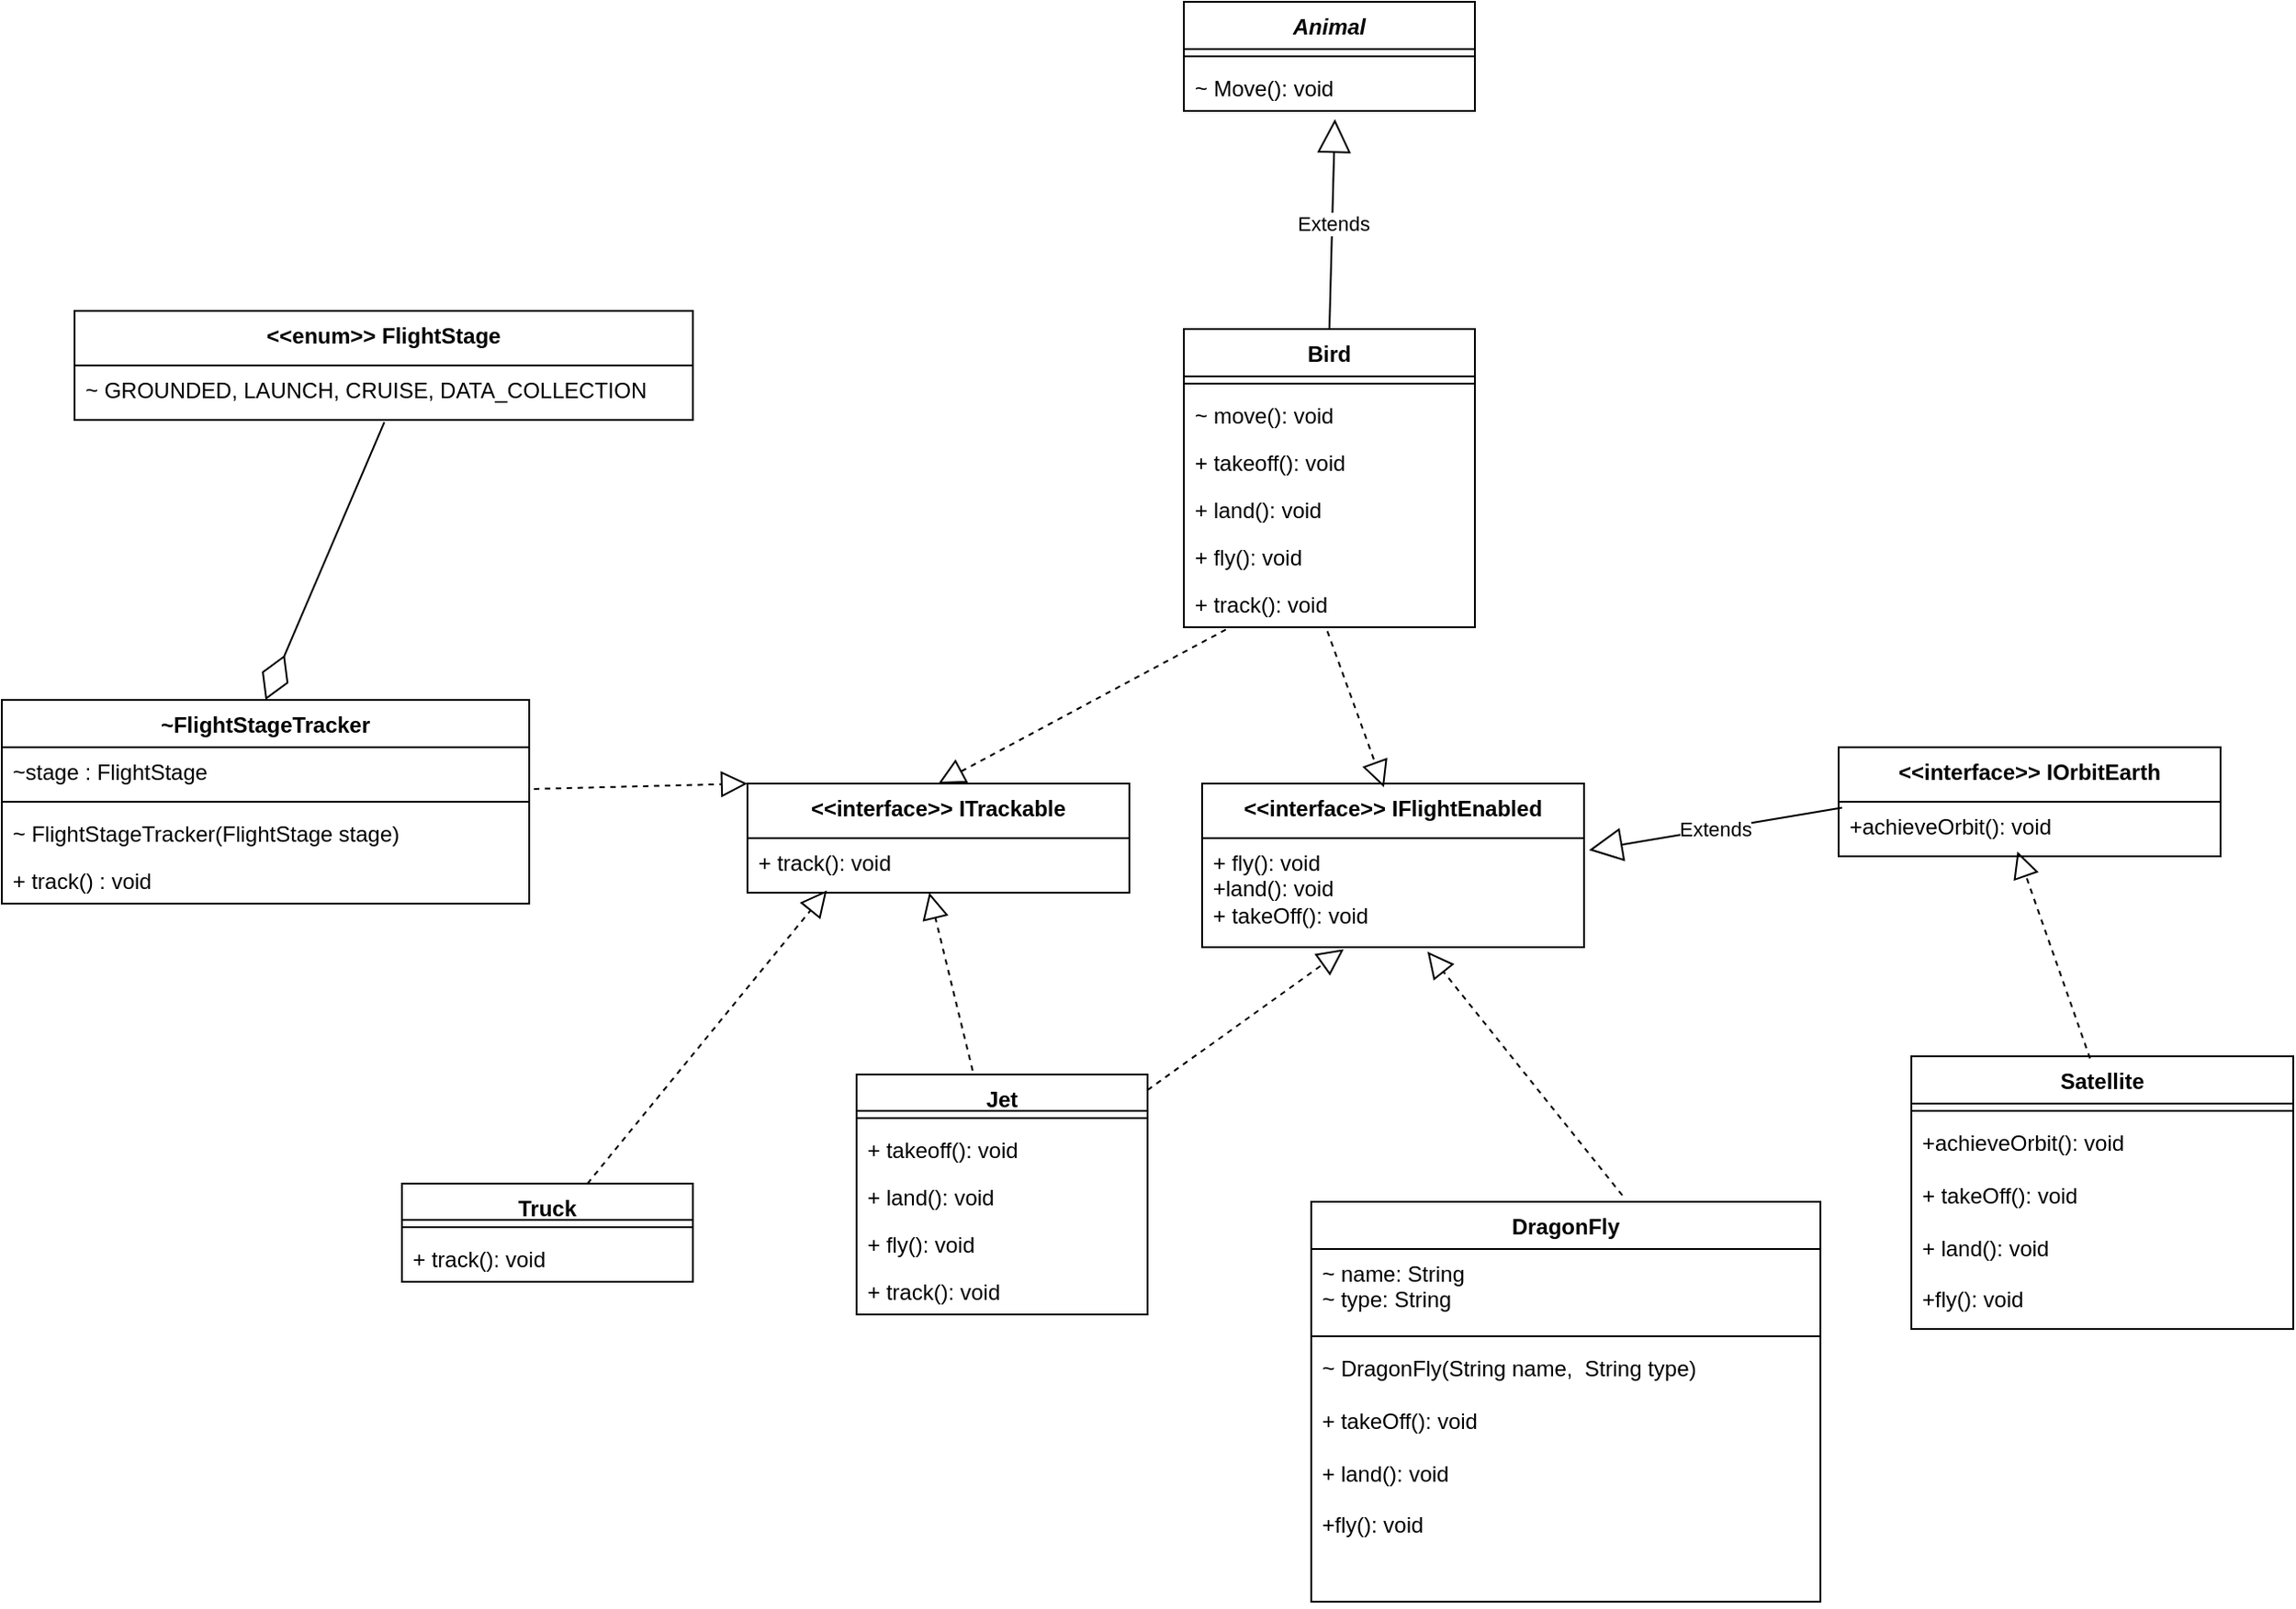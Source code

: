 <mxfile version="28.1.2">
  <diagram name="Page-1" id="xnyz522swE5CdhJoXdKe">
    <mxGraphModel dx="1430" dy="1040" grid="1" gridSize="10" guides="1" tooltips="1" connect="1" arrows="1" fold="1" page="1" pageScale="1" pageWidth="850" pageHeight="1100" math="0" shadow="0">
      <root>
        <mxCell id="0" />
        <mxCell id="1" parent="0" />
        <mxCell id="EKk3G3_mN2QNT9s7CSLi-9" value="&lt;i&gt;Animal&lt;/i&gt;" style="swimlane;fontStyle=1;align=center;verticalAlign=top;childLayout=stackLayout;horizontal=1;startSize=26;horizontalStack=0;resizeParent=1;resizeParentMax=0;resizeLast=0;collapsible=1;marginBottom=0;whiteSpace=wrap;html=1;" vertex="1" parent="1">
          <mxGeometry x="170" y="130" width="160" height="60" as="geometry" />
        </mxCell>
        <mxCell id="EKk3G3_mN2QNT9s7CSLi-11" value="" style="line;strokeWidth=1;fillColor=none;align=left;verticalAlign=middle;spacingTop=-1;spacingLeft=3;spacingRight=3;rotatable=0;labelPosition=right;points=[];portConstraint=eastwest;strokeColor=inherit;" vertex="1" parent="EKk3G3_mN2QNT9s7CSLi-9">
          <mxGeometry y="26" width="160" height="8" as="geometry" />
        </mxCell>
        <mxCell id="EKk3G3_mN2QNT9s7CSLi-12" value="~ Move(): void" style="text;strokeColor=none;fillColor=none;align=left;verticalAlign=top;spacingLeft=4;spacingRight=4;overflow=hidden;rotatable=0;points=[[0,0.5],[1,0.5]];portConstraint=eastwest;whiteSpace=wrap;html=1;" vertex="1" parent="EKk3G3_mN2QNT9s7CSLi-9">
          <mxGeometry y="34" width="160" height="26" as="geometry" />
        </mxCell>
        <mxCell id="EKk3G3_mN2QNT9s7CSLi-16" value="Bird" style="swimlane;fontStyle=1;align=center;verticalAlign=top;childLayout=stackLayout;horizontal=1;startSize=26;horizontalStack=0;resizeParent=1;resizeParentMax=0;resizeLast=0;collapsible=1;marginBottom=0;whiteSpace=wrap;html=1;" vertex="1" parent="1">
          <mxGeometry x="170" y="310" width="160" height="164" as="geometry" />
        </mxCell>
        <mxCell id="EKk3G3_mN2QNT9s7CSLi-18" value="" style="line;strokeWidth=1;fillColor=none;align=left;verticalAlign=middle;spacingTop=-1;spacingLeft=3;spacingRight=3;rotatable=0;labelPosition=right;points=[];portConstraint=eastwest;strokeColor=inherit;" vertex="1" parent="EKk3G3_mN2QNT9s7CSLi-16">
          <mxGeometry y="26" width="160" height="8" as="geometry" />
        </mxCell>
        <mxCell id="EKk3G3_mN2QNT9s7CSLi-19" value="~ move(): void&lt;span style=&quot;white-space: pre;&quot;&gt;&#x9;&lt;/span&gt;" style="text;strokeColor=none;fillColor=none;align=left;verticalAlign=top;spacingLeft=4;spacingRight=4;overflow=hidden;rotatable=0;points=[[0,0.5],[1,0.5]];portConstraint=eastwest;whiteSpace=wrap;html=1;" vertex="1" parent="EKk3G3_mN2QNT9s7CSLi-16">
          <mxGeometry y="34" width="160" height="26" as="geometry" />
        </mxCell>
        <mxCell id="EKk3G3_mN2QNT9s7CSLi-21" value="+ takeoff(): void" style="text;strokeColor=none;fillColor=none;align=left;verticalAlign=top;spacingLeft=4;spacingRight=4;overflow=hidden;rotatable=0;points=[[0,0.5],[1,0.5]];portConstraint=eastwest;whiteSpace=wrap;html=1;" vertex="1" parent="EKk3G3_mN2QNT9s7CSLi-16">
          <mxGeometry y="60" width="160" height="26" as="geometry" />
        </mxCell>
        <mxCell id="EKk3G3_mN2QNT9s7CSLi-20" value="+ land(): void" style="text;strokeColor=none;fillColor=none;align=left;verticalAlign=top;spacingLeft=4;spacingRight=4;overflow=hidden;rotatable=0;points=[[0,0.5],[1,0.5]];portConstraint=eastwest;whiteSpace=wrap;html=1;" vertex="1" parent="EKk3G3_mN2QNT9s7CSLi-16">
          <mxGeometry y="86" width="160" height="26" as="geometry" />
        </mxCell>
        <mxCell id="EKk3G3_mN2QNT9s7CSLi-22" value="+ fly(): void" style="text;strokeColor=none;fillColor=none;align=left;verticalAlign=top;spacingLeft=4;spacingRight=4;overflow=hidden;rotatable=0;points=[[0,0.5],[1,0.5]];portConstraint=eastwest;whiteSpace=wrap;html=1;" vertex="1" parent="EKk3G3_mN2QNT9s7CSLi-16">
          <mxGeometry y="112" width="160" height="26" as="geometry" />
        </mxCell>
        <mxCell id="EKk3G3_mN2QNT9s7CSLi-23" value="+ track(): void" style="text;strokeColor=none;fillColor=none;align=left;verticalAlign=top;spacingLeft=4;spacingRight=4;overflow=hidden;rotatable=0;points=[[0,0.5],[1,0.5]];portConstraint=eastwest;whiteSpace=wrap;html=1;" vertex="1" parent="EKk3G3_mN2QNT9s7CSLi-16">
          <mxGeometry y="138" width="160" height="26" as="geometry" />
        </mxCell>
        <mxCell id="EKk3G3_mN2QNT9s7CSLi-24" value="Extends" style="endArrow=block;endSize=16;endFill=0;html=1;rounded=0;entryX=0.519;entryY=1.173;entryDx=0;entryDy=0;entryPerimeter=0;exitX=0.5;exitY=0;exitDx=0;exitDy=0;" edge="1" parent="1" source="EKk3G3_mN2QNT9s7CSLi-16" target="EKk3G3_mN2QNT9s7CSLi-12">
          <mxGeometry width="160" relative="1" as="geometry">
            <mxPoint x="230" y="280" as="sourcePoint" />
            <mxPoint x="390" y="280" as="targetPoint" />
          </mxGeometry>
        </mxCell>
        <mxCell id="EKk3G3_mN2QNT9s7CSLi-26" value="&amp;lt;&amp;lt;interface&amp;gt;&amp;gt; IFlightEnabled" style="swimlane;fontStyle=1;align=center;verticalAlign=top;childLayout=stackLayout;horizontal=1;startSize=30;horizontalStack=0;resizeParent=1;resizeParentMax=0;resizeLast=0;collapsible=1;marginBottom=0;whiteSpace=wrap;html=1;" vertex="1" parent="1">
          <mxGeometry x="180" y="560" width="210" height="90" as="geometry" />
        </mxCell>
        <mxCell id="EKk3G3_mN2QNT9s7CSLi-29" value="&lt;div&gt;+ fly(): void&lt;/div&gt;&lt;div&gt;+land(): void&lt;/div&gt;+ takeOff(): void&lt;div&gt;&lt;br&gt;&lt;/div&gt;&lt;div&gt;&lt;br&gt;&lt;/div&gt;" style="text;strokeColor=none;fillColor=none;align=left;verticalAlign=top;spacingLeft=4;spacingRight=4;overflow=hidden;rotatable=0;points=[[0,0.5],[1,0.5]];portConstraint=eastwest;whiteSpace=wrap;html=1;" vertex="1" parent="EKk3G3_mN2QNT9s7CSLi-26">
          <mxGeometry y="30" width="210" height="60" as="geometry" />
        </mxCell>
        <mxCell id="EKk3G3_mN2QNT9s7CSLi-30" value="" style="endArrow=block;dashed=1;endFill=0;endSize=12;html=1;rounded=0;exitX=0.493;exitY=1.083;exitDx=0;exitDy=0;exitPerimeter=0;" edge="1" parent="1" source="EKk3G3_mN2QNT9s7CSLi-23">
          <mxGeometry width="160" relative="1" as="geometry">
            <mxPoint x="220" y="510" as="sourcePoint" />
            <mxPoint x="280" y="562" as="targetPoint" />
          </mxGeometry>
        </mxCell>
        <mxCell id="EKk3G3_mN2QNT9s7CSLi-31" value="&amp;lt;&amp;lt;interface&amp;gt;&amp;gt; ITrackable" style="swimlane;fontStyle=1;align=center;verticalAlign=top;childLayout=stackLayout;horizontal=1;startSize=30;horizontalStack=0;resizeParent=1;resizeParentMax=0;resizeLast=0;collapsible=1;marginBottom=0;whiteSpace=wrap;html=1;" vertex="1" parent="1">
          <mxGeometry x="-70" y="560" width="210" height="60" as="geometry" />
        </mxCell>
        <mxCell id="EKk3G3_mN2QNT9s7CSLi-32" value="&lt;div&gt;+ track(): void&lt;/div&gt;&lt;div&gt;&lt;br&gt;&lt;/div&gt;&lt;div&gt;&lt;br&gt;&lt;/div&gt;&lt;div&gt;&lt;br&gt;&lt;/div&gt;" style="text;strokeColor=none;fillColor=none;align=left;verticalAlign=top;spacingLeft=4;spacingRight=4;overflow=hidden;rotatable=0;points=[[0,0.5],[1,0.5]];portConstraint=eastwest;whiteSpace=wrap;html=1;" vertex="1" parent="EKk3G3_mN2QNT9s7CSLi-31">
          <mxGeometry y="30" width="210" height="30" as="geometry" />
        </mxCell>
        <mxCell id="EKk3G3_mN2QNT9s7CSLi-33" value="" style="endArrow=block;dashed=1;endFill=0;endSize=12;html=1;rounded=0;exitX=0.144;exitY=1.051;exitDx=0;exitDy=0;exitPerimeter=0;entryX=0.5;entryY=0;entryDx=0;entryDy=0;" edge="1" parent="1" source="EKk3G3_mN2QNT9s7CSLi-23" target="EKk3G3_mN2QNT9s7CSLi-31">
          <mxGeometry width="160" relative="1" as="geometry">
            <mxPoint x="280" y="550" as="sourcePoint" />
            <mxPoint x="311" y="636" as="targetPoint" />
          </mxGeometry>
        </mxCell>
        <mxCell id="EKk3G3_mN2QNT9s7CSLi-35" value="Jet&lt;div&gt;&lt;br&gt;&lt;/div&gt;" style="swimlane;fontStyle=1;align=center;verticalAlign=top;childLayout=stackLayout;horizontal=1;startSize=20;horizontalStack=0;resizeParent=1;resizeParentMax=0;resizeLast=0;collapsible=1;marginBottom=0;whiteSpace=wrap;html=1;" vertex="1" parent="1">
          <mxGeometry x="-10" y="720" width="160" height="132" as="geometry" />
        </mxCell>
        <mxCell id="EKk3G3_mN2QNT9s7CSLi-36" value="" style="line;strokeWidth=1;fillColor=none;align=left;verticalAlign=middle;spacingTop=-1;spacingLeft=3;spacingRight=3;rotatable=0;labelPosition=right;points=[];portConstraint=eastwest;strokeColor=inherit;" vertex="1" parent="EKk3G3_mN2QNT9s7CSLi-35">
          <mxGeometry y="20" width="160" height="8" as="geometry" />
        </mxCell>
        <mxCell id="EKk3G3_mN2QNT9s7CSLi-38" value="+ takeoff(): void" style="text;strokeColor=none;fillColor=none;align=left;verticalAlign=top;spacingLeft=4;spacingRight=4;overflow=hidden;rotatable=0;points=[[0,0.5],[1,0.5]];portConstraint=eastwest;whiteSpace=wrap;html=1;" vertex="1" parent="EKk3G3_mN2QNT9s7CSLi-35">
          <mxGeometry y="28" width="160" height="26" as="geometry" />
        </mxCell>
        <mxCell id="EKk3G3_mN2QNT9s7CSLi-39" value="+ land(): void" style="text;strokeColor=none;fillColor=none;align=left;verticalAlign=top;spacingLeft=4;spacingRight=4;overflow=hidden;rotatable=0;points=[[0,0.5],[1,0.5]];portConstraint=eastwest;whiteSpace=wrap;html=1;" vertex="1" parent="EKk3G3_mN2QNT9s7CSLi-35">
          <mxGeometry y="54" width="160" height="26" as="geometry" />
        </mxCell>
        <mxCell id="EKk3G3_mN2QNT9s7CSLi-40" value="+ fly(): void" style="text;strokeColor=none;fillColor=none;align=left;verticalAlign=top;spacingLeft=4;spacingRight=4;overflow=hidden;rotatable=0;points=[[0,0.5],[1,0.5]];portConstraint=eastwest;whiteSpace=wrap;html=1;" vertex="1" parent="EKk3G3_mN2QNT9s7CSLi-35">
          <mxGeometry y="80" width="160" height="26" as="geometry" />
        </mxCell>
        <mxCell id="EKk3G3_mN2QNT9s7CSLi-41" value="+ track(): void" style="text;strokeColor=none;fillColor=none;align=left;verticalAlign=top;spacingLeft=4;spacingRight=4;overflow=hidden;rotatable=0;points=[[0,0.5],[1,0.5]];portConstraint=eastwest;whiteSpace=wrap;html=1;" vertex="1" parent="EKk3G3_mN2QNT9s7CSLi-35">
          <mxGeometry y="106" width="160" height="26" as="geometry" />
        </mxCell>
        <mxCell id="EKk3G3_mN2QNT9s7CSLi-42" value="" style="endArrow=block;dashed=1;endFill=0;endSize=12;html=1;rounded=0;exitX=0.399;exitY=-0.016;exitDx=0;exitDy=0;exitPerimeter=0;entryX=0.476;entryY=1;entryDx=0;entryDy=0;entryPerimeter=0;" edge="1" parent="1" source="EKk3G3_mN2QNT9s7CSLi-35" target="EKk3G3_mN2QNT9s7CSLi-32">
          <mxGeometry width="160" relative="1" as="geometry">
            <mxPoint x="248" y="680" as="sourcePoint" />
            <mxPoint x="90" y="765" as="targetPoint" />
          </mxGeometry>
        </mxCell>
        <mxCell id="EKk3G3_mN2QNT9s7CSLi-43" value="" style="endArrow=block;dashed=1;endFill=0;endSize=12;html=1;rounded=0;entryX=0.371;entryY=1.019;entryDx=0;entryDy=0;entryPerimeter=0;" edge="1" parent="1" source="EKk3G3_mN2QNT9s7CSLi-35" target="EKk3G3_mN2QNT9s7CSLi-29">
          <mxGeometry width="160" relative="1" as="geometry">
            <mxPoint x="164" y="808" as="sourcePoint" />
            <mxPoint x="130" y="710" as="targetPoint" />
          </mxGeometry>
        </mxCell>
        <mxCell id="EKk3G3_mN2QNT9s7CSLi-51" value="DragonFly" style="swimlane;fontStyle=1;align=center;verticalAlign=top;childLayout=stackLayout;horizontal=1;startSize=26;horizontalStack=0;resizeParent=1;resizeParentMax=0;resizeLast=0;collapsible=1;marginBottom=0;whiteSpace=wrap;html=1;" vertex="1" parent="1">
          <mxGeometry x="240" y="790" width="280" height="220" as="geometry" />
        </mxCell>
        <mxCell id="EKk3G3_mN2QNT9s7CSLi-52" value="~ name: String&lt;div&gt;~ type: String&lt;/div&gt;" style="text;strokeColor=none;fillColor=none;align=left;verticalAlign=top;spacingLeft=4;spacingRight=4;overflow=hidden;rotatable=0;points=[[0,0.5],[1,0.5]];portConstraint=eastwest;whiteSpace=wrap;html=1;" vertex="1" parent="EKk3G3_mN2QNT9s7CSLi-51">
          <mxGeometry y="26" width="280" height="44" as="geometry" />
        </mxCell>
        <mxCell id="EKk3G3_mN2QNT9s7CSLi-53" value="" style="line;strokeWidth=1;fillColor=none;align=left;verticalAlign=middle;spacingTop=-1;spacingLeft=3;spacingRight=3;rotatable=0;labelPosition=right;points=[];portConstraint=eastwest;strokeColor=inherit;" vertex="1" parent="EKk3G3_mN2QNT9s7CSLi-51">
          <mxGeometry y="70" width="280" height="8" as="geometry" />
        </mxCell>
        <mxCell id="EKk3G3_mN2QNT9s7CSLi-54" value="~ DragonFly(String name,&amp;nbsp; String type)&lt;div&gt;&lt;br&gt;&lt;/div&gt;&lt;div&gt;+ takeOff(): void&lt;/div&gt;&lt;div&gt;&lt;br&gt;&lt;/div&gt;&lt;div&gt;+ land(): void&lt;/div&gt;&lt;div&gt;&lt;br&gt;&lt;/div&gt;&lt;div&gt;+fly(): void&lt;/div&gt;" style="text;strokeColor=none;fillColor=none;align=left;verticalAlign=top;spacingLeft=4;spacingRight=4;overflow=hidden;rotatable=0;points=[[0,0.5],[1,0.5]];portConstraint=eastwest;whiteSpace=wrap;html=1;" vertex="1" parent="EKk3G3_mN2QNT9s7CSLi-51">
          <mxGeometry y="78" width="280" height="142" as="geometry" />
        </mxCell>
        <mxCell id="EKk3G3_mN2QNT9s7CSLi-55" value="" style="endArrow=block;dashed=1;endFill=0;endSize=12;html=1;rounded=0;entryX=0.59;entryY=1.04;entryDx=0;entryDy=0;entryPerimeter=0;exitX=0.611;exitY=-0.016;exitDx=0;exitDy=0;exitPerimeter=0;" edge="1" parent="1" source="EKk3G3_mN2QNT9s7CSLi-51" target="EKk3G3_mN2QNT9s7CSLi-29">
          <mxGeometry width="160" relative="1" as="geometry">
            <mxPoint x="270" y="778" as="sourcePoint" />
            <mxPoint x="378" y="700" as="targetPoint" />
          </mxGeometry>
        </mxCell>
        <mxCell id="EKk3G3_mN2QNT9s7CSLi-56" value="&amp;lt;&amp;lt;interface&amp;gt;&amp;gt; IOrbitEarth" style="swimlane;fontStyle=1;align=center;verticalAlign=top;childLayout=stackLayout;horizontal=1;startSize=30;horizontalStack=0;resizeParent=1;resizeParentMax=0;resizeLast=0;collapsible=1;marginBottom=0;whiteSpace=wrap;html=1;" vertex="1" parent="1">
          <mxGeometry x="530" y="540" width="210" height="60" as="geometry" />
        </mxCell>
        <mxCell id="EKk3G3_mN2QNT9s7CSLi-57" value="+achieveOrbit(): void" style="text;strokeColor=none;fillColor=none;align=left;verticalAlign=top;spacingLeft=4;spacingRight=4;overflow=hidden;rotatable=0;points=[[0,0.5],[1,0.5]];portConstraint=eastwest;whiteSpace=wrap;html=1;" vertex="1" parent="EKk3G3_mN2QNT9s7CSLi-56">
          <mxGeometry y="30" width="210" height="30" as="geometry" />
        </mxCell>
        <mxCell id="EKk3G3_mN2QNT9s7CSLi-58" value="Extends" style="endArrow=block;endSize=16;endFill=0;html=1;rounded=0;entryX=1.013;entryY=0.11;entryDx=0;entryDy=0;entryPerimeter=0;exitX=0.009;exitY=0.109;exitDx=0;exitDy=0;exitPerimeter=0;" edge="1" parent="1" source="EKk3G3_mN2QNT9s7CSLi-57" target="EKk3G3_mN2QNT9s7CSLi-29">
          <mxGeometry width="160" relative="1" as="geometry">
            <mxPoint x="440" y="566" as="sourcePoint" />
            <mxPoint x="443" y="450" as="targetPoint" />
          </mxGeometry>
        </mxCell>
        <mxCell id="EKk3G3_mN2QNT9s7CSLi-59" value="Satellite" style="swimlane;fontStyle=1;align=center;verticalAlign=top;childLayout=stackLayout;horizontal=1;startSize=26;horizontalStack=0;resizeParent=1;resizeParentMax=0;resizeLast=0;collapsible=1;marginBottom=0;whiteSpace=wrap;html=1;" vertex="1" parent="1">
          <mxGeometry x="570" y="710" width="210" height="150" as="geometry" />
        </mxCell>
        <mxCell id="EKk3G3_mN2QNT9s7CSLi-61" value="" style="line;strokeWidth=1;fillColor=none;align=left;verticalAlign=middle;spacingTop=-1;spacingLeft=3;spacingRight=3;rotatable=0;labelPosition=right;points=[];portConstraint=eastwest;strokeColor=inherit;" vertex="1" parent="EKk3G3_mN2QNT9s7CSLi-59">
          <mxGeometry y="26" width="210" height="8" as="geometry" />
        </mxCell>
        <mxCell id="EKk3G3_mN2QNT9s7CSLi-62" value="+achieveOrbit(): void&lt;br&gt;&lt;div&gt;&lt;br&gt;&lt;/div&gt;&lt;div&gt;+ takeOff(): void&lt;/div&gt;&lt;div&gt;&lt;br&gt;&lt;/div&gt;&lt;div&gt;+ land(): void&lt;/div&gt;&lt;div&gt;&lt;br&gt;&lt;/div&gt;&lt;div&gt;+fly(): void&lt;/div&gt;" style="text;strokeColor=none;fillColor=none;align=left;verticalAlign=top;spacingLeft=4;spacingRight=4;overflow=hidden;rotatable=0;points=[[0,0.5],[1,0.5]];portConstraint=eastwest;whiteSpace=wrap;html=1;" vertex="1" parent="EKk3G3_mN2QNT9s7CSLi-59">
          <mxGeometry y="34" width="210" height="116" as="geometry" />
        </mxCell>
        <mxCell id="EKk3G3_mN2QNT9s7CSLi-63" value="" style="endArrow=block;dashed=1;endFill=0;endSize=12;html=1;rounded=0;entryX=0.468;entryY=0.911;entryDx=0;entryDy=0;entryPerimeter=0;exitX=0.468;exitY=0.008;exitDx=0;exitDy=0;exitPerimeter=0;" edge="1" parent="1" source="EKk3G3_mN2QNT9s7CSLi-59" target="EKk3G3_mN2QNT9s7CSLi-57">
          <mxGeometry width="160" relative="1" as="geometry">
            <mxPoint x="644" y="754" as="sourcePoint" />
            <mxPoint x="540" y="650" as="targetPoint" />
          </mxGeometry>
        </mxCell>
        <mxCell id="EKk3G3_mN2QNT9s7CSLi-64" value="&amp;lt;&amp;lt;enum&amp;gt;&amp;gt; FlightStage" style="swimlane;fontStyle=1;align=center;verticalAlign=top;childLayout=stackLayout;horizontal=1;startSize=30;horizontalStack=0;resizeParent=1;resizeParentMax=0;resizeLast=0;collapsible=1;marginBottom=0;whiteSpace=wrap;html=1;" vertex="1" parent="1">
          <mxGeometry x="-440" y="300" width="340" height="60" as="geometry" />
        </mxCell>
        <mxCell id="EKk3G3_mN2QNT9s7CSLi-65" value="~ GROUNDED, LAUNCH, CRUISE, DATA_COLLECTION" style="text;strokeColor=none;fillColor=none;align=left;verticalAlign=top;spacingLeft=4;spacingRight=4;overflow=hidden;rotatable=0;points=[[0,0.5],[1,0.5]];portConstraint=eastwest;whiteSpace=wrap;html=1;" vertex="1" parent="EKk3G3_mN2QNT9s7CSLi-64">
          <mxGeometry y="30" width="340" height="30" as="geometry" />
        </mxCell>
        <mxCell id="EKk3G3_mN2QNT9s7CSLi-66" value="&lt;div&gt;Truck&lt;/div&gt;" style="swimlane;fontStyle=1;align=center;verticalAlign=top;childLayout=stackLayout;horizontal=1;startSize=20;horizontalStack=0;resizeParent=1;resizeParentMax=0;resizeLast=0;collapsible=1;marginBottom=0;whiteSpace=wrap;html=1;" vertex="1" parent="1">
          <mxGeometry x="-260" y="780" width="160" height="54" as="geometry" />
        </mxCell>
        <mxCell id="EKk3G3_mN2QNT9s7CSLi-67" value="" style="line;strokeWidth=1;fillColor=none;align=left;verticalAlign=middle;spacingTop=-1;spacingLeft=3;spacingRight=3;rotatable=0;labelPosition=right;points=[];portConstraint=eastwest;strokeColor=inherit;" vertex="1" parent="EKk3G3_mN2QNT9s7CSLi-66">
          <mxGeometry y="20" width="160" height="8" as="geometry" />
        </mxCell>
        <mxCell id="EKk3G3_mN2QNT9s7CSLi-71" value="+ track(): void" style="text;strokeColor=none;fillColor=none;align=left;verticalAlign=top;spacingLeft=4;spacingRight=4;overflow=hidden;rotatable=0;points=[[0,0.5],[1,0.5]];portConstraint=eastwest;whiteSpace=wrap;html=1;" vertex="1" parent="EKk3G3_mN2QNT9s7CSLi-66">
          <mxGeometry y="28" width="160" height="26" as="geometry" />
        </mxCell>
        <mxCell id="EKk3G3_mN2QNT9s7CSLi-72" value="" style="endArrow=block;dashed=1;endFill=0;endSize=12;html=1;rounded=0;entryX=0.208;entryY=0.958;entryDx=0;entryDy=0;entryPerimeter=0;" edge="1" parent="1" source="EKk3G3_mN2QNT9s7CSLi-66" target="EKk3G3_mN2QNT9s7CSLi-32">
          <mxGeometry width="160" relative="1" as="geometry">
            <mxPoint x="-126" y="808" as="sourcePoint" />
            <mxPoint x="-150" y="710" as="targetPoint" />
          </mxGeometry>
        </mxCell>
        <mxCell id="EKk3G3_mN2QNT9s7CSLi-73" value="~FlightStageTracker" style="swimlane;fontStyle=1;align=center;verticalAlign=top;childLayout=stackLayout;horizontal=1;startSize=26;horizontalStack=0;resizeParent=1;resizeParentMax=0;resizeLast=0;collapsible=1;marginBottom=0;whiteSpace=wrap;html=1;" vertex="1" parent="1">
          <mxGeometry x="-480" y="514" width="290" height="112" as="geometry" />
        </mxCell>
        <mxCell id="EKk3G3_mN2QNT9s7CSLi-74" value="~stage : FlightStage" style="text;strokeColor=none;fillColor=none;align=left;verticalAlign=top;spacingLeft=4;spacingRight=4;overflow=hidden;rotatable=0;points=[[0,0.5],[1,0.5]];portConstraint=eastwest;whiteSpace=wrap;html=1;" vertex="1" parent="EKk3G3_mN2QNT9s7CSLi-73">
          <mxGeometry y="26" width="290" height="26" as="geometry" />
        </mxCell>
        <mxCell id="EKk3G3_mN2QNT9s7CSLi-75" value="" style="line;strokeWidth=1;fillColor=none;align=left;verticalAlign=middle;spacingTop=-1;spacingLeft=3;spacingRight=3;rotatable=0;labelPosition=right;points=[];portConstraint=eastwest;strokeColor=inherit;" vertex="1" parent="EKk3G3_mN2QNT9s7CSLi-73">
          <mxGeometry y="52" width="290" height="8" as="geometry" />
        </mxCell>
        <mxCell id="EKk3G3_mN2QNT9s7CSLi-76" value="~ FlightStageTracker(FlightStage stage)" style="text;strokeColor=none;fillColor=none;align=left;verticalAlign=top;spacingLeft=4;spacingRight=4;overflow=hidden;rotatable=0;points=[[0,0.5],[1,0.5]];portConstraint=eastwest;whiteSpace=wrap;html=1;" vertex="1" parent="EKk3G3_mN2QNT9s7CSLi-73">
          <mxGeometry y="60" width="290" height="26" as="geometry" />
        </mxCell>
        <mxCell id="EKk3G3_mN2QNT9s7CSLi-77" value="+ track() : void" style="text;strokeColor=none;fillColor=none;align=left;verticalAlign=top;spacingLeft=4;spacingRight=4;overflow=hidden;rotatable=0;points=[[0,0.5],[1,0.5]];portConstraint=eastwest;whiteSpace=wrap;html=1;" vertex="1" parent="EKk3G3_mN2QNT9s7CSLi-73">
          <mxGeometry y="86" width="290" height="26" as="geometry" />
        </mxCell>
        <mxCell id="EKk3G3_mN2QNT9s7CSLi-78" value="" style="endArrow=block;dashed=1;endFill=0;endSize=12;html=1;rounded=0;entryX=0;entryY=0;entryDx=0;entryDy=0;exitX=1.009;exitY=0.883;exitDx=0;exitDy=0;exitPerimeter=0;" edge="1" parent="1" source="EKk3G3_mN2QNT9s7CSLi-74" target="EKk3G3_mN2QNT9s7CSLi-31">
          <mxGeometry width="160" relative="1" as="geometry">
            <mxPoint x="-180" y="560" as="sourcePoint" />
            <mxPoint x="85" y="640" as="targetPoint" />
          </mxGeometry>
        </mxCell>
        <mxCell id="EKk3G3_mN2QNT9s7CSLi-79" value="" style="endArrow=diamondThin;endFill=0;endSize=24;html=1;rounded=0;exitX=0.501;exitY=1.04;exitDx=0;exitDy=0;exitPerimeter=0;entryX=0.5;entryY=0;entryDx=0;entryDy=0;" edge="1" parent="1" source="EKk3G3_mN2QNT9s7CSLi-65" target="EKk3G3_mN2QNT9s7CSLi-73">
          <mxGeometry width="160" relative="1" as="geometry">
            <mxPoint x="-370" y="470" as="sourcePoint" />
            <mxPoint x="-210" y="470" as="targetPoint" />
          </mxGeometry>
        </mxCell>
      </root>
    </mxGraphModel>
  </diagram>
</mxfile>
